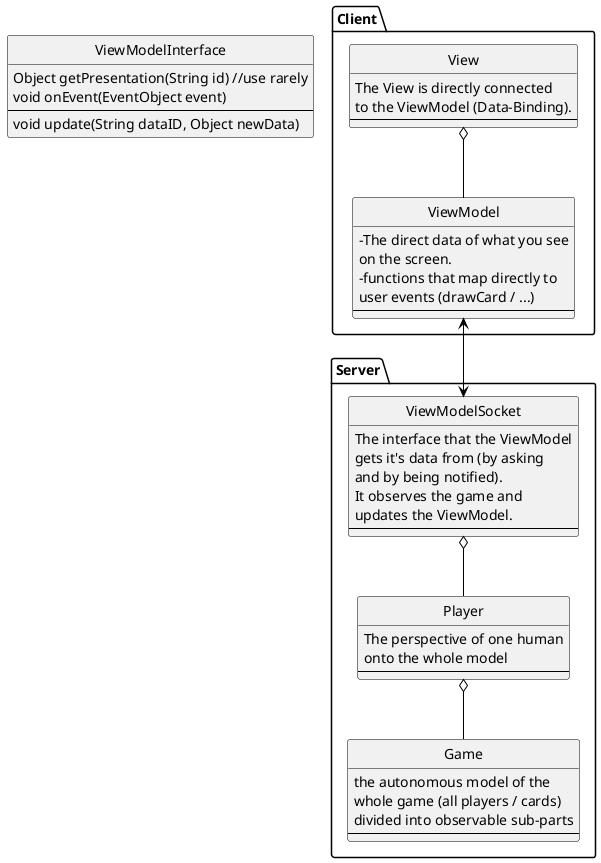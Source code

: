 @startuml
skinparam class {
    'BackgroundColor White
    BorderColor Black
    ArrowColor Black
}
hide class circle
hide abstract circle
hide enum circle
skinparam classAttributeIconSize 0


package Client {

    class View {
        The View is directly connected
        to the ViewModel (Data-Binding).
        ---
    }

    View o-- ViewModel

    class ViewModel {
        - The direct data of what you see
        on the screen.
        - functions that map directly to
        user events (drawCard / ...)
        ---
    }
}


package Server {

    ViewModel <--> ViewModelSocket

    class ViewModelSocket {
        The interface that the ViewModel
        gets it's data from (by asking
        and by being notified).
        It observes the game and
        updates the ViewModel.
        ---
    }

    ViewModelSocket o-- Player

    class Player {
        The perspective of one human
        onto the whole model
        ---
    }

    Player o-- Game

    class Game {
        the autonomous model of the
        whole game (all players / cards)
        divided into observable sub-parts
        ---
    }
}

class ViewModelInterface {
    Object getPresentation(String id) //use rarely
    void onEvent(EventObject event)
    ---
    void update(String dataID, Object newData)
}




@enduml